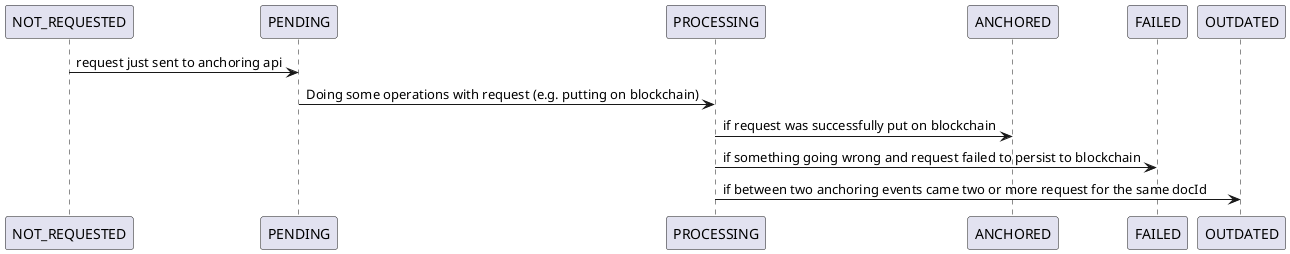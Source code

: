 @startuml
NOT_REQUESTED -> PENDING: request just sent to anchoring api
PENDING -> PROCESSING: Doing some operations with request (e.g. putting on blockchain)
PROCESSING -> ANCHORED: if request was successfully put on blockchain
PROCESSING -> FAILED: if something going wrong and request failed to persist to blockchain
PROCESSING -> OUTDATED: if between two anchoring events came two or more request for the same docId
@enduml
